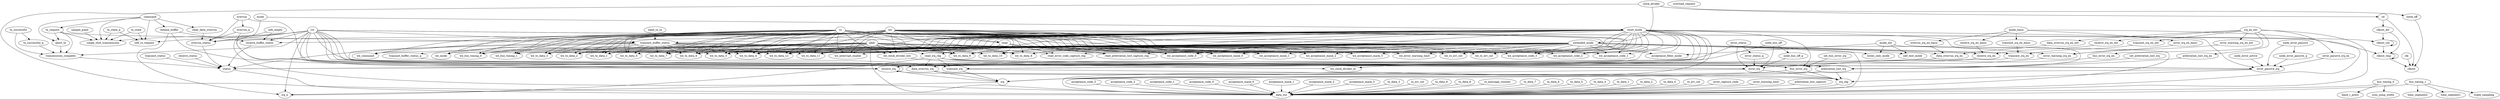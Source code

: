 digraph "" {
	error_warning_irq_en_ext -> error_warning_irq_en	 [weight=1.0];
	tx_request -> abort_tx	 [weight=1.0];
	tx_request -> single_shot_transmission	 [weight=2.0];
	tx_request -> transmission_complete	 [weight=1.0];
	tx_request -> transmit_buffer_status	 [weight=2.0];
	node_error_active -> error_passive_irq	 [weight=2.0];
	abort_tx -> transmission_complete	 [weight=2.0];
	node_bus_off_q -> error_irq	 [weight=2.0];
	arbitration_lost_capture -> data_out	 [weight=1.0];
	set_bus_error_irq -> bus_error_irq	 [weight=2.0];
	clk -> clkout	 [weight=1.0];
	reset_mode -> we_rx_err_cnt	 [weight=1.0];
	reset_mode -> we_clock_divider_hi	 [weight=1.0];
	reset_mode -> transmit_irq	 [weight=2.0];
	reset_mode -> arbitration_lost_irq	 [weight=1.0];
	reset_mode -> we_tx_data_9	 [weight=1.0];
	reset_mode -> we_tx_data_8	 [weight=1.0];
	reset_mode -> we_tx_data_3	 [weight=1.0];
	reset_mode -> we_tx_data_2	 [weight=1.0];
	reset_mode -> we_tx_data_1	 [weight=1.0];
	reset_mode -> we_tx_data_0	 [weight=1.0];
	reset_mode -> we_tx_data_7	 [weight=1.0];
	reset_mode -> we_tx_data_6	 [weight=1.0];
	reset_mode -> we_tx_data_5	 [weight=1.0];
	reset_mode -> we_tx_data_4	 [weight=1.0];
	reset_mode -> we_tx_err_cnt	 [weight=1.0];
	reset_mode -> receive_buffer_status	 [weight=2.0];
	reset_mode -> transmit_buffer_status	 [weight=1.0];
	reset_mode -> overrun_status	 [weight=1.0];
	reset_mode -> we_acceptance_code_3	 [weight=1.0];
	reset_mode -> we_acceptance_code_2	 [weight=1.0];
	reset_mode -> we_acceptance_code_1	 [weight=1.0];
	reset_mode -> we_acceptance_code_0	 [weight=1.0];
	reset_mode -> data_out	 [weight=14.0];
	reset_mode -> we_acceptance_mask_0	 [weight=1.0];
	reset_mode -> we_acceptance_mask_1	 [weight=1.0];
	reset_mode -> we_acceptance_mask_2	 [weight=1.0];
	reset_mode -> we_acceptance_mask_3	 [weight=1.0];
	reset_mode -> data_overrun_irq	 [weight=1.0];
	reset_mode -> we_tx_data_12	 [weight=1.0];
	reset_mode -> we_tx_data_11	 [weight=1.0];
	reset_mode -> we_tx_data_10	 [weight=1.0];
	reset_mode -> bus_error_irq	 [weight=1.0];
	reset_mode -> error_passive_irq	 [weight=1.0];
	reset_mode -> we_error_warning_limit	 [weight=1.0];
	reset_mode -> we_bus_timing_0	 [weight=1.0];
	reset_mode -> we_bus_timing_1	 [weight=1.0];
	reset_mode -> receive_irq	 [weight=1.0];
	acceptance_code_3 -> data_out	 [weight=1.0];
	acceptance_code_2 -> data_out	 [weight=1.0];
	acceptance_code_1 -> data_out	 [weight=1.0];
	acceptance_code_0 -> data_out	 [weight=2.0];
	clkout_cnt -> clkout_cnt	 [weight=3.0];
	clkout_cnt -> clkout_tmp	 [weight=1.0];
	transmit_irq -> irq_reg	 [weight=1.0];
	transmit_irq -> irq	 [weight=1.0];
	read -> read_arbitration_lost_capture_reg	 [weight=1.0];
	read -> read_irq_reg	 [weight=1.0];
	read -> read_error_code_capture_reg	 [weight=1.0];
	acceptance_mask_0 -> data_out	 [weight=2.0];
	acceptance_mask_1 -> data_out	 [weight=1.0];
	acceptance_mask_2 -> data_out	 [weight=1.0];
	acceptance_mask_3 -> data_out	 [weight=1.0];
	irq_reg -> data_out	 [weight=2.0];
	error_passive_irq_en -> error_passive_irq	 [weight=2.0];
	bus_timing_0 -> sync_jump_width	 [weight=1.0];
	bus_timing_0 -> data_out	 [weight=2.0];
	bus_timing_0 -> baud_r_presc	 [weight=1.0];
	bus_timing_1 -> triple_sampling	 [weight=1.0];
	bus_timing_1 -> data_out	 [weight=2.0];
	bus_timing_1 -> time_segment2	 [weight=1.0];
	bus_timing_1 -> time_segment1	 [weight=1.0];
	arbitration_lost_irq_en -> arbitration_lost_irq	 [weight=2.0];
	receive_irq_en_basic -> receive_irq_en	 [weight=1.0];
	mode -> reset_mode	 [weight=1.0];
	mode -> data_out	 [weight=2.0];
	tx_state -> single_shot_transmission	 [weight=1.0];
	tx_state -> self_rx_request	 [weight=1.0];
	arbitration_lost_irq -> irq_reg	 [weight=1.0];
	arbitration_lost_irq -> irq	 [weight=1.0];
	node_bus_off -> node_bus_off_q	 [weight=1.0];
	node_bus_off -> error_irq	 [weight=2.0];
	node_bus_off -> status	 [weight=1.0];
	transmit_status -> status	 [weight=1.0];
	error_warning_irq_en -> error_irq	 [weight=2.0];
	data_overrun_irq_en -> data_overrun_irq	 [weight=2.0];
	transmit_buffer_status_q -> transmit_irq	 [weight=1.0];
	receive_irq_en -> receive_irq	 [weight=2.0];
	transmit_irq_en_basic -> transmit_irq_en	 [weight=1.0];
	receive_status -> status	 [weight=1.0];
	addr -> we_rx_err_cnt	 [weight=1.0];
	addr -> we_tx_data_9	 [weight=1.0];
	addr -> we_tx_data_8	 [weight=1.0];
	addr -> we_tx_data_3	 [weight=1.0];
	addr -> we_tx_data_2	 [weight=1.0];
	addr -> we_tx_data_1	 [weight=1.0];
	addr -> we_tx_data_0	 [weight=1.0];
	addr -> we_tx_data_7	 [weight=1.0];
	addr -> we_tx_data_6	 [weight=1.0];
	addr -> we_tx_data_5	 [weight=1.0];
	addr -> we_tx_data_4	 [weight=1.0];
	addr -> we_tx_err_cnt	 [weight=1.0];
	addr -> read_arbitration_lost_capture_reg	 [weight=1.0];
	addr -> read_irq_reg	 [weight=1.0];
	addr -> we_acceptance_code_3	 [weight=1.0];
	addr -> we_acceptance_code_2	 [weight=1.0];
	addr -> we_acceptance_code_1	 [weight=1.0];
	addr -> we_acceptance_code_0	 [weight=1.0];
	addr -> data_out	 [weight=47.0];
	addr -> we_clock_divider_low	 [weight=1.0];
	addr -> we_acceptance_mask_0	 [weight=1.0];
	addr -> we_acceptance_mask_1	 [weight=1.0];
	addr -> we_acceptance_mask_2	 [weight=1.0];
	addr -> we_acceptance_mask_3	 [weight=1.0];
	addr -> we_interrupt_enable	 [weight=1.0];
	addr -> we_tx_data_12	 [weight=1.0];
	addr -> we_tx_data_11	 [weight=1.0];
	addr -> we_tx_data_10	 [weight=1.0];
	addr -> we_command	 [weight=1.0];
	addr -> we_error_warning_limit	 [weight=1.0];
	addr -> read_error_code_capture_reg	 [weight=1.0];
	addr -> we_bus_timing_0	 [weight=1.0];
	addr -> we_bus_timing_1	 [weight=1.0];
	addr -> we_mode	 [weight=1.0];
	irq -> irq_n	 [weight=1.0];
	receive_irq_en_ext -> receive_irq_en	 [weight=1.0];
	error_irq_en_basic -> error_warning_irq_en	 [weight=1.0];
	we -> we_rx_err_cnt	 [weight=1.0];
	we -> read	 [weight=1.0];
	we -> we_tx_data_9	 [weight=1.0];
	we -> we_tx_data_8	 [weight=1.0];
	we -> we_tx_data_3	 [weight=1.0];
	we -> we_tx_data_2	 [weight=1.0];
	we -> we_tx_data_1	 [weight=1.0];
	we -> we_tx_data_0	 [weight=1.0];
	we -> we_tx_data_7	 [weight=1.0];
	we -> we_tx_data_6	 [weight=1.0];
	we -> we_tx_data_5	 [weight=1.0];
	we -> we_tx_data_4	 [weight=1.0];
	we -> we_tx_err_cnt	 [weight=1.0];
	we -> we_acceptance_code_3	 [weight=1.0];
	we -> we_acceptance_code_2	 [weight=1.0];
	we -> we_acceptance_code_1	 [weight=1.0];
	we -> we_acceptance_code_0	 [weight=1.0];
	we -> we_clock_divider_low	 [weight=1.0];
	we -> we_acceptance_mask_0	 [weight=1.0];
	we -> we_acceptance_mask_1	 [weight=1.0];
	we -> we_acceptance_mask_2	 [weight=1.0];
	we -> we_acceptance_mask_3	 [weight=1.0];
	we -> we_interrupt_enable	 [weight=1.0];
	we -> we_tx_data_12	 [weight=1.0];
	we -> we_tx_data_11	 [weight=1.0];
	we -> we_tx_data_10	 [weight=1.0];
	we -> we_command	 [weight=1.0];
	we -> we_error_warning_limit	 [weight=1.0];
	we -> we_bus_timing_0	 [weight=1.0];
	we -> we_bus_timing_1	 [weight=1.0];
	we -> we_mode	 [weight=1.0];
	tx_data_3 -> data_out	 [weight=1.0];
	error_irq -> irq_reg	 [weight=1.0];
	error_irq -> irq	 [weight=1.0];
	receive_buffer_status -> status	 [weight=1.0];
	need_to_tx -> transmit_buffer_status	 [weight=1.0];
	overrun_irq_en_basic -> data_overrun_irq_en	 [weight=1.0];
	tx_err_cnt -> data_out	 [weight=1.0];
	transmission_complete -> status	 [weight=1.0];
	transmit_buffer_status -> transmit_irq	 [weight=1.0];
	transmit_buffer_status -> transmit_buffer_status_q	 [weight=1.0];
	transmit_buffer_status -> we_tx_data_9	 [weight=1.0];
	transmit_buffer_status -> we_tx_data_8	 [weight=1.0];
	transmit_buffer_status -> we_tx_data_3	 [weight=1.0];
	transmit_buffer_status -> we_tx_data_2	 [weight=1.0];
	transmit_buffer_status -> we_tx_data_1	 [weight=1.0];
	transmit_buffer_status -> we_tx_data_0	 [weight=1.0];
	transmit_buffer_status -> we_tx_data_7	 [weight=1.0];
	transmit_buffer_status -> we_tx_data_6	 [weight=1.0];
	transmit_buffer_status -> we_tx_data_5	 [weight=1.0];
	transmit_buffer_status -> we_tx_data_4	 [weight=1.0];
	transmit_buffer_status -> we_tx_data_12	 [weight=1.0];
	transmit_buffer_status -> we_tx_data_11	 [weight=1.0];
	transmit_buffer_status -> we_tx_data_10	 [weight=1.0];
	transmit_buffer_status -> status	 [weight=1.0];
	transmit_irq_en_ext -> transmit_irq_en	 [weight=1.0];
	node_error_passive -> node_error_passive_q	 [weight=1.0];
	node_error_passive -> error_passive_irq	 [weight=4.0];
	overrun_status -> status	 [weight=1.0];
	read_irq_reg -> transmit_irq	 [weight=2.0];
	read_irq_reg -> arbitration_lost_irq	 [weight=1.0];
	read_irq_reg -> irq_n	 [weight=2.0];
	read_irq_reg -> error_irq	 [weight=1.0];
	read_irq_reg -> data_overrun_irq	 [weight=1.0];
	read_irq_reg -> bus_error_irq	 [weight=1.0];
	read_irq_reg -> error_passive_irq	 [weight=1.0];
	mode_ext -> listen_only_mode	 [weight=1.0];
	mode_ext -> data_out	 [weight=1.0];
	mode_ext -> self_test_mode	 [weight=1.0];
	mode_ext -> acceptance_filter_mode	 [weight=1.0];
	release_buffer -> irq_n	 [weight=2.0];
	release_buffer -> receive_buffer_status	 [weight=2.0];
	release_buffer -> receive_irq	 [weight=1.0];
	cd -> clkout	 [weight=1.0];
	cd -> clkout_div	 [weight=8.0];
	cs -> we_rx_err_cnt	 [weight=1.0];
	cs -> read	 [weight=1.0];
	cs -> we_tx_data_9	 [weight=1.0];
	cs -> we_tx_data_8	 [weight=1.0];
	cs -> we_tx_data_3	 [weight=1.0];
	cs -> we_tx_data_2	 [weight=1.0];
	cs -> we_tx_data_1	 [weight=1.0];
	cs -> we_tx_data_0	 [weight=1.0];
	cs -> we_tx_data_7	 [weight=1.0];
	cs -> we_tx_data_6	 [weight=1.0];
	cs -> we_tx_data_5	 [weight=1.0];
	cs -> we_tx_data_4	 [weight=1.0];
	cs -> we_tx_err_cnt	 [weight=1.0];
	cs -> we_acceptance_code_3	 [weight=1.0];
	cs -> we_acceptance_code_2	 [weight=1.0];
	cs -> we_acceptance_code_1	 [weight=1.0];
	cs -> we_acceptance_code_0	 [weight=1.0];
	cs -> we_clock_divider_low	 [weight=1.0];
	cs -> we_acceptance_mask_0	 [weight=1.0];
	cs -> we_acceptance_mask_1	 [weight=1.0];
	cs -> we_acceptance_mask_2	 [weight=1.0];
	cs -> we_acceptance_mask_3	 [weight=1.0];
	cs -> we_interrupt_enable	 [weight=1.0];
	cs -> we_tx_data_12	 [weight=1.0];
	cs -> we_tx_data_11	 [weight=1.0];
	cs -> we_tx_data_10	 [weight=1.0];
	cs -> we_command	 [weight=1.0];
	cs -> we_error_warning_limit	 [weight=1.0];
	cs -> we_bus_timing_0	 [weight=1.0];
	cs -> we_bus_timing_1	 [weight=1.0];
	cs -> we_mode	 [weight=1.0];
	data_overrun_irq_en_ext -> data_overrun_irq_en	 [weight=1.0];
	bus_error_irq_en -> bus_error_irq	 [weight=2.0];
	sample_point -> single_shot_transmission	 [weight=2.0];
	we_clock_divider_low -> we_clock_divider_hi	 [weight=1.0];
	tx_successful -> transmission_complete	 [weight=2.0];
	tx_successful -> tx_successful_q	 [weight=1.0];
	tx_data_9 -> data_out	 [weight=1.0];
	tx_data_8 -> data_out	 [weight=1.0];
	rx_message_counter -> data_out	 [weight=1.0];
	tx_data_7 -> data_out	 [weight=1.0];
	tx_data_6 -> data_out	 [weight=1.0];
	tx_data_5 -> data_out	 [weight=1.0];
	tx_data_4 -> data_out	 [weight=1.0];
	overrun_q -> overrun_status	 [weight=2.0];
	overrun_q -> data_overrun_irq	 [weight=2.0];
	clkout_tmp -> clkout	 [weight=1.0];
	clkout_tmp -> clkout_tmp	 [weight=1.0];
	tx_data_1 -> data_out	 [weight=1.0];
	clock_off -> clkout	 [weight=1.0];
	clear_data_overrun -> overrun_status	 [weight=1.0];
	node_error_passive_q -> error_passive_irq	 [weight=4.0];
	error_status -> error_irq	 [weight=2.0];
	error_status -> error_status_q	 [weight=1.0];
	error_status -> status	 [weight=1.0];
	data_overrun_irq -> irq_reg	 [weight=1.0];
	data_overrun_irq -> irq	 [weight=1.0];
	tx_state_q -> single_shot_transmission	 [weight=1.0];
	tx_state_q -> self_rx_request	 [weight=1.0];
	tx_data_2 -> data_out	 [weight=1.0];
	rst -> clkout_cnt	 [weight=3.0];
	rst -> transmit_irq	 [weight=3.0];
	rst -> arbitration_lost_irq	 [weight=3.0];
	rst -> irq_n	 [weight=3.0];
	rst -> error_irq	 [weight=3.0];
	rst -> receive_buffer_status	 [weight=3.0];
	rst -> single_shot_transmission	 [weight=3.0];
	rst -> transmission_complete	 [weight=3.0];
	rst -> transmit_buffer_status	 [weight=3.0];
	rst -> overrun_status	 [weight=3.0];
	rst -> clkout_tmp	 [weight=2.0];
	rst -> data_overrun_irq	 [weight=3.0];
	rst -> self_rx_request	 [weight=3.0];
	rst -> bus_error_irq	 [weight=3.0];
	rst -> error_passive_irq	 [weight=3.0];
	rst -> receive_irq	 [weight=3.0];
	clkout_div -> clkout_cnt	 [weight=2.0];
	clkout_div -> clkout_tmp	 [weight=1.0];
	overrun -> overrun_status	 [weight=2.0];
	overrun -> overrun_q	 [weight=1.0];
	overrun -> data_overrun_irq	 [weight=2.0];
	tx_data_0 -> data_out	 [weight=1.0];
	extended_mode -> we_rx_err_cnt	 [weight=1.0];
	extended_mode -> error_warning_irq_en	 [weight=1.0];
	extended_mode -> data_overrun_irq_en	 [weight=1.0];
	extended_mode -> receive_irq_en	 [weight=1.0];
	extended_mode -> we_tx_data_9	 [weight=1.0];
	extended_mode -> we_tx_data_8	 [weight=1.0];
	extended_mode -> we_tx_data_3	 [weight=1.0];
	extended_mode -> we_tx_data_2	 [weight=1.0];
	extended_mode -> we_tx_data_1	 [weight=1.0];
	extended_mode -> we_tx_data_0	 [weight=1.0];
	extended_mode -> we_tx_data_7	 [weight=1.0];
	extended_mode -> we_tx_data_6	 [weight=1.0];
	extended_mode -> we_tx_data_5	 [weight=1.0];
	extended_mode -> we_tx_data_4	 [weight=1.0];
	extended_mode -> we_tx_err_cnt	 [weight=1.0];
	extended_mode -> read_arbitration_lost_capture_reg	 [weight=1.0];
	extended_mode -> we_acceptance_code_3	 [weight=1.0];
	extended_mode -> we_acceptance_code_2	 [weight=1.0];
	extended_mode -> we_acceptance_code_1	 [weight=1.0];
	extended_mode -> we_acceptance_code_0	 [weight=1.0];
	extended_mode -> listen_only_mode	 [weight=1.0];
	extended_mode -> data_out	 [weight=47.0];
	extended_mode -> self_test_mode	 [weight=1.0];
	extended_mode -> we_acceptance_mask_0	 [weight=1.0];
	extended_mode -> we_acceptance_mask_1	 [weight=1.0];
	extended_mode -> we_acceptance_mask_2	 [weight=1.0];
	extended_mode -> we_acceptance_mask_3	 [weight=1.0];
	extended_mode -> acceptance_filter_mode	 [weight=1.0];
	extended_mode -> we_interrupt_enable	 [weight=1.0];
	extended_mode -> transmit_irq_en	 [weight=1.0];
	extended_mode -> we_tx_data_12	 [weight=1.0];
	extended_mode -> we_tx_data_11	 [weight=1.0];
	extended_mode -> we_tx_data_10	 [weight=1.0];
	extended_mode -> we_error_warning_limit	 [weight=1.0];
	extended_mode -> read_error_code_capture_reg	 [weight=1.0];
	transmit_irq_en -> transmit_irq	 [weight=1.0];
	irq_en_ext -> error_warning_irq_en_ext	 [weight=1.0];
	irq_en_ext -> error_passive_irq_en	 [weight=1.0];
	irq_en_ext -> arbitration_lost_irq_en	 [weight=1.0];
	irq_en_ext -> receive_irq_en_ext	 [weight=1.0];
	irq_en_ext -> transmit_irq_en_ext	 [weight=1.0];
	irq_en_ext -> data_overrun_irq_en_ext	 [weight=1.0];
	irq_en_ext -> data_out	 [weight=1.0];
	irq_en_ext -> bus_error_irq_en	 [weight=1.0];
	tx_successful_q -> transmission_complete	 [weight=2.0];
	rx_err_cnt -> data_out	 [weight=1.0];
	error_capture_code -> data_out	 [weight=1.0];
	error_status_q -> error_irq	 [weight=2.0];
	bus_error_irq -> irq_reg	 [weight=1.0];
	bus_error_irq -> irq	 [weight=1.0];
	mode_basic -> receive_irq_en_basic	 [weight=1.0];
	mode_basic -> transmit_irq_en_basic	 [weight=1.0];
	mode_basic -> error_irq_en_basic	 [weight=1.0];
	mode_basic -> overrun_irq_en_basic	 [weight=1.0];
	mode_basic -> data_out	 [weight=1.0];
	overload_request;
	error_passive_irq -> irq_reg	 [weight=1.0];
	error_passive_irq -> irq	 [weight=1.0];
	status -> data_out	 [weight=2.0];
	error_warning_limit -> data_out	 [weight=1.0];
	clock_divider -> cd	 [weight=1.0];
	clock_divider -> data_out	 [weight=2.0];
	clock_divider -> clock_off	 [weight=1.0];
	clock_divider -> extended_mode	 [weight=1.0];
	set_arbitration_lost_irq -> arbitration_lost_irq	 [weight=2.0];
	command -> tx_request	 [weight=1.0];
	command -> abort_tx	 [weight=1.0];
	command -> single_shot_transmission	 [weight=2.0];
	command -> release_buffer	 [weight=1.0];
	command -> clear_data_overrun	 [weight=1.0];
	command -> self_rx_request	 [weight=4.0];
	receive_irq -> irq_reg	 [weight=1.0];
	receive_irq -> irq	 [weight=1.0];
	receive_irq -> receive_irq	 [weight=2.0];
	info_empty -> receive_buffer_status	 [weight=1.0];
	info_empty -> receive_irq	 [weight=2.0];
}
